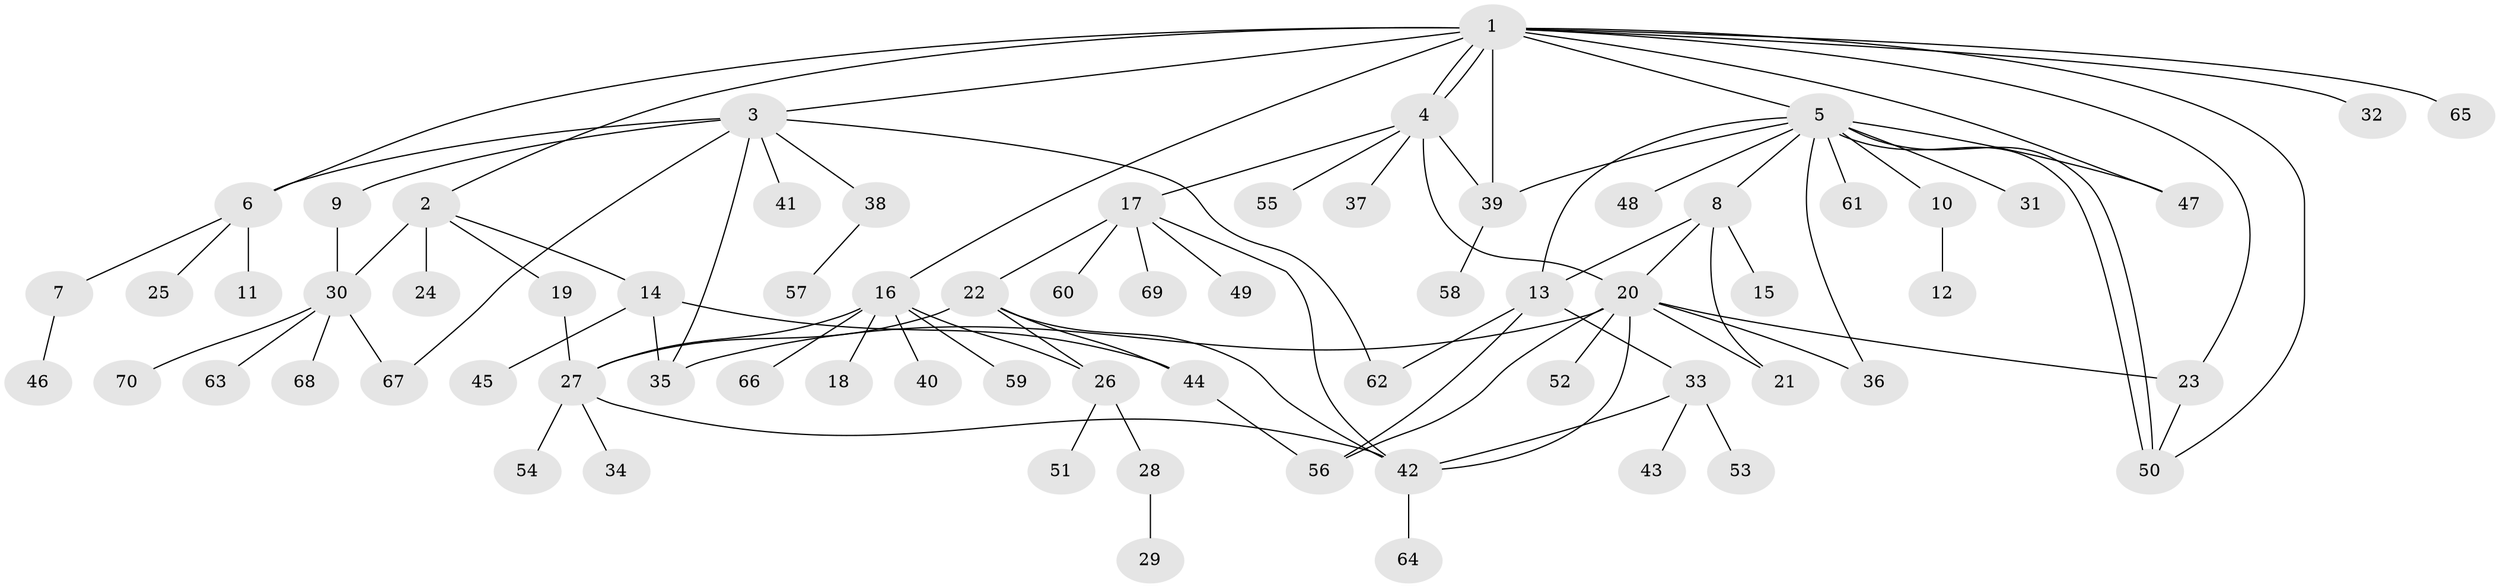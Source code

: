 // Generated by graph-tools (version 1.1) at 2025/01/03/09/25 03:01:49]
// undirected, 70 vertices, 97 edges
graph export_dot {
graph [start="1"]
  node [color=gray90,style=filled];
  1;
  2;
  3;
  4;
  5;
  6;
  7;
  8;
  9;
  10;
  11;
  12;
  13;
  14;
  15;
  16;
  17;
  18;
  19;
  20;
  21;
  22;
  23;
  24;
  25;
  26;
  27;
  28;
  29;
  30;
  31;
  32;
  33;
  34;
  35;
  36;
  37;
  38;
  39;
  40;
  41;
  42;
  43;
  44;
  45;
  46;
  47;
  48;
  49;
  50;
  51;
  52;
  53;
  54;
  55;
  56;
  57;
  58;
  59;
  60;
  61;
  62;
  63;
  64;
  65;
  66;
  67;
  68;
  69;
  70;
  1 -- 2;
  1 -- 3;
  1 -- 4;
  1 -- 4;
  1 -- 5;
  1 -- 6;
  1 -- 16;
  1 -- 23;
  1 -- 32;
  1 -- 39;
  1 -- 47;
  1 -- 50;
  1 -- 65;
  2 -- 14;
  2 -- 19;
  2 -- 24;
  2 -- 30;
  3 -- 6;
  3 -- 9;
  3 -- 35;
  3 -- 38;
  3 -- 41;
  3 -- 62;
  3 -- 67;
  4 -- 17;
  4 -- 20;
  4 -- 37;
  4 -- 39;
  4 -- 55;
  5 -- 8;
  5 -- 10;
  5 -- 13;
  5 -- 31;
  5 -- 36;
  5 -- 39;
  5 -- 47;
  5 -- 48;
  5 -- 50;
  5 -- 50;
  5 -- 61;
  6 -- 7;
  6 -- 11;
  6 -- 25;
  7 -- 46;
  8 -- 13;
  8 -- 15;
  8 -- 20;
  8 -- 21;
  9 -- 30;
  10 -- 12;
  13 -- 33;
  13 -- 56;
  13 -- 62;
  14 -- 35;
  14 -- 44;
  14 -- 45;
  16 -- 18;
  16 -- 26;
  16 -- 27;
  16 -- 40;
  16 -- 59;
  16 -- 66;
  17 -- 22;
  17 -- 42;
  17 -- 49;
  17 -- 60;
  17 -- 69;
  19 -- 27;
  20 -- 21;
  20 -- 23;
  20 -- 35;
  20 -- 36;
  20 -- 42;
  20 -- 52;
  20 -- 56;
  22 -- 26;
  22 -- 27;
  22 -- 42;
  22 -- 44;
  23 -- 50;
  26 -- 28;
  26 -- 51;
  27 -- 34;
  27 -- 42;
  27 -- 54;
  28 -- 29;
  30 -- 63;
  30 -- 67;
  30 -- 68;
  30 -- 70;
  33 -- 42;
  33 -- 43;
  33 -- 53;
  38 -- 57;
  39 -- 58;
  42 -- 64;
  44 -- 56;
}
